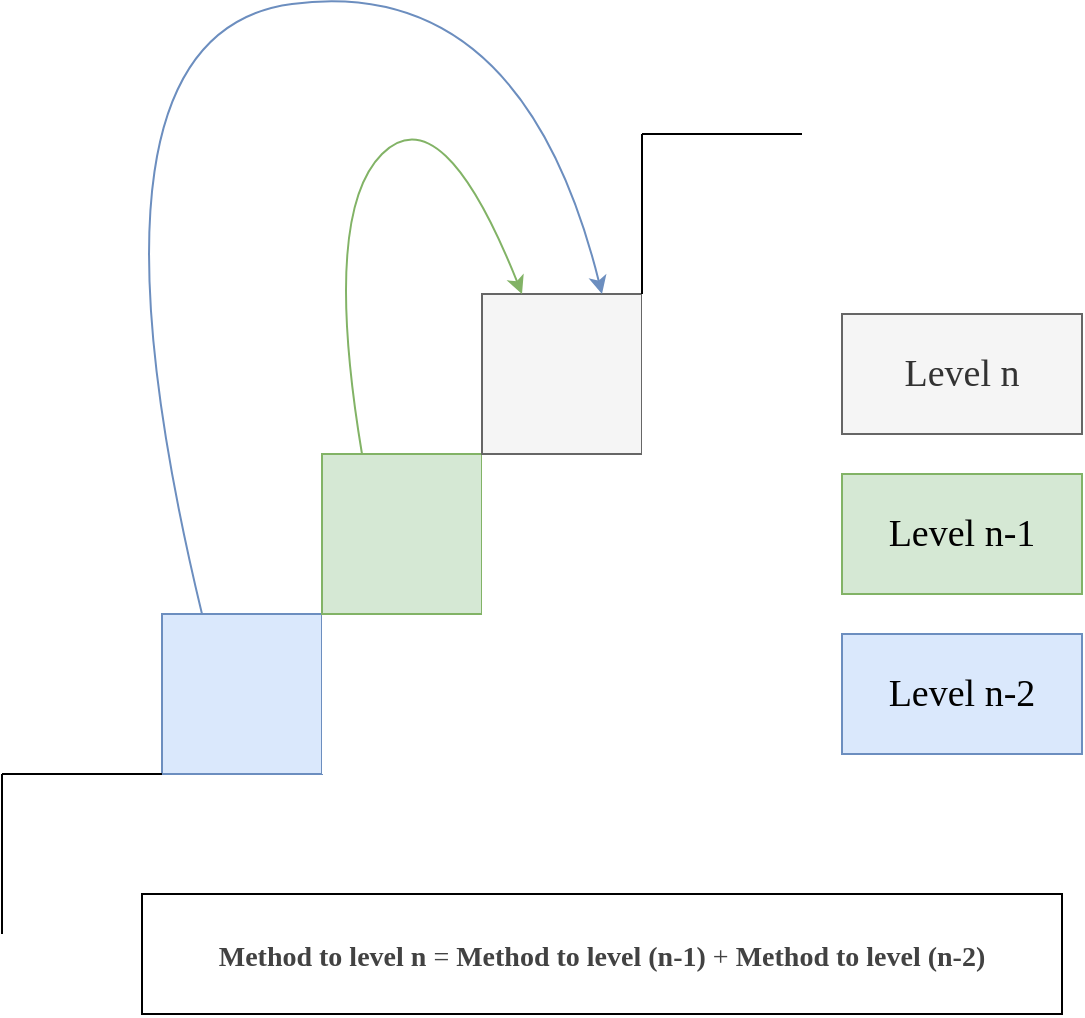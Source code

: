 <mxfile version="16.1.2" type="github">
  <diagram id="ZhDxLfCWwdSOOxpgiSUQ" name="Page-1">
    <mxGraphModel dx="770" dy="617" grid="1" gridSize="10" guides="1" tooltips="1" connect="1" arrows="1" fold="1" page="1" pageScale="1" pageWidth="827" pageHeight="1169" math="0" shadow="0">
      <root>
        <mxCell id="0" />
        <mxCell id="1" parent="0" />
        <mxCell id="o9HAYS2bmsH1AnF70Alj-1" value="" style="whiteSpace=wrap;html=1;aspect=fixed;fillColor=#dae8fc;strokeColor=#6c8ebf;" vertex="1" parent="1">
          <mxGeometry x="120" y="320" width="80" height="80" as="geometry" />
        </mxCell>
        <mxCell id="o9HAYS2bmsH1AnF70Alj-2" value="" style="whiteSpace=wrap;html=1;aspect=fixed;strokeColor=none;" vertex="1" parent="1">
          <mxGeometry x="200" y="320" width="80" height="80" as="geometry" />
        </mxCell>
        <mxCell id="o9HAYS2bmsH1AnF70Alj-3" value="" style="whiteSpace=wrap;html=1;aspect=fixed;fillColor=#d5e8d4;strokeColor=#82b366;" vertex="1" parent="1">
          <mxGeometry x="200" y="240" width="80" height="80" as="geometry" />
        </mxCell>
        <mxCell id="o9HAYS2bmsH1AnF70Alj-4" value="" style="whiteSpace=wrap;html=1;aspect=fixed;strokeColor=none;" vertex="1" parent="1">
          <mxGeometry x="280" y="320" width="80" height="80" as="geometry" />
        </mxCell>
        <mxCell id="o9HAYS2bmsH1AnF70Alj-5" value="" style="whiteSpace=wrap;html=1;aspect=fixed;strokeColor=none;" vertex="1" parent="1">
          <mxGeometry x="280" y="240" width="80" height="80" as="geometry" />
        </mxCell>
        <mxCell id="o9HAYS2bmsH1AnF70Alj-6" value="" style="whiteSpace=wrap;html=1;aspect=fixed;fillColor=#f5f5f5;fontColor=#333333;strokeColor=#666666;" vertex="1" parent="1">
          <mxGeometry x="280" y="160" width="80" height="80" as="geometry" />
        </mxCell>
        <mxCell id="o9HAYS2bmsH1AnF70Alj-7" value="" style="whiteSpace=wrap;html=1;aspect=fixed;strokeColor=none;" vertex="1" parent="1">
          <mxGeometry x="360" y="320" width="80" height="80" as="geometry" />
        </mxCell>
        <mxCell id="o9HAYS2bmsH1AnF70Alj-8" value="" style="whiteSpace=wrap;html=1;aspect=fixed;strokeColor=none;" vertex="1" parent="1">
          <mxGeometry x="360" y="240" width="80" height="80" as="geometry" />
        </mxCell>
        <mxCell id="o9HAYS2bmsH1AnF70Alj-9" value="" style="whiteSpace=wrap;html=1;aspect=fixed;strokeColor=none;" vertex="1" parent="1">
          <mxGeometry x="360" y="160" width="80" height="80" as="geometry" />
        </mxCell>
        <mxCell id="o9HAYS2bmsH1AnF70Alj-11" value="" style="curved=1;endArrow=classic;html=1;rounded=0;fillColor=#dae8fc;strokeColor=#6c8ebf;" edge="1" parent="1">
          <mxGeometry width="50" height="50" relative="1" as="geometry">
            <mxPoint x="140" y="320" as="sourcePoint" />
            <mxPoint x="340" y="160" as="targetPoint" />
            <Array as="points">
              <mxPoint x="70" y="30" />
              <mxPoint x="300" />
            </Array>
          </mxGeometry>
        </mxCell>
        <mxCell id="o9HAYS2bmsH1AnF70Alj-12" value="" style="curved=1;endArrow=classic;html=1;rounded=0;exitX=0.25;exitY=0;exitDx=0;exitDy=0;entryX=0.25;entryY=0;entryDx=0;entryDy=0;fillColor=#d5e8d4;strokeColor=#82b366;" edge="1" parent="1" source="o9HAYS2bmsH1AnF70Alj-3" target="o9HAYS2bmsH1AnF70Alj-6">
          <mxGeometry width="50" height="50" relative="1" as="geometry">
            <mxPoint x="190" y="160" as="sourcePoint" />
            <mxPoint x="240" y="110" as="targetPoint" />
            <Array as="points">
              <mxPoint x="200" y="120" />
              <mxPoint x="260" y="60" />
            </Array>
          </mxGeometry>
        </mxCell>
        <mxCell id="o9HAYS2bmsH1AnF70Alj-13" value="&lt;font face=&quot;Times New Roman&quot; style=&quot;font-size: 19px&quot;&gt;Level n&lt;/font&gt;" style="rounded=0;whiteSpace=wrap;html=1;fillColor=#f5f5f5;fontColor=#333333;strokeColor=#666666;" vertex="1" parent="1">
          <mxGeometry x="460" y="170" width="120" height="60" as="geometry" />
        </mxCell>
        <mxCell id="o9HAYS2bmsH1AnF70Alj-14" value="&lt;font face=&quot;Times New Roman&quot; style=&quot;font-size: 19px&quot;&gt;Level n-1&lt;/font&gt;" style="rounded=0;whiteSpace=wrap;html=1;fillColor=#d5e8d4;strokeColor=#82b366;" vertex="1" parent="1">
          <mxGeometry x="460" y="250" width="120" height="60" as="geometry" />
        </mxCell>
        <mxCell id="o9HAYS2bmsH1AnF70Alj-15" value="&lt;font face=&quot;Times New Roman&quot; style=&quot;font-size: 19px&quot;&gt;Level n-2&lt;/font&gt;" style="rounded=0;whiteSpace=wrap;html=1;fillColor=#dae8fc;strokeColor=#6c8ebf;" vertex="1" parent="1">
          <mxGeometry x="460" y="330" width="120" height="60" as="geometry" />
        </mxCell>
        <mxCell id="o9HAYS2bmsH1AnF70Alj-16" value="&lt;span style=&quot;box-sizing: border-box ; font-weight: bolder ; color: rgb(66 , 66 , 66) ; font-family: , &amp;#34;blinkmacsystemfont&amp;#34; , &amp;#34;segoe ui&amp;#34; , &amp;#34;pingfang sc&amp;#34; , &amp;#34;hiragino sans gb&amp;#34; , &amp;#34;microsoft yahei&amp;#34; , &amp;#34;helvetica neue&amp;#34; , &amp;#34;helvetica&amp;#34; , &amp;#34;arial&amp;#34; , sans-serif , &amp;#34;apple color emoji&amp;#34; , &amp;#34;segoe ui emoji&amp;#34; , &amp;#34;segoe ui symbol&amp;#34; ; font-size: 14px ; background-color: rgb(255 , 255 , 255)&quot;&gt;Method to level n&lt;/span&gt;&lt;span style=&quot;color: rgb(66 , 66 , 66) ; font-family: , &amp;#34;blinkmacsystemfont&amp;#34; , &amp;#34;segoe ui&amp;#34; , &amp;#34;pingfang sc&amp;#34; , &amp;#34;hiragino sans gb&amp;#34; , &amp;#34;microsoft yahei&amp;#34; , &amp;#34;helvetica neue&amp;#34; , &amp;#34;helvetica&amp;#34; , &amp;#34;arial&amp;#34; , sans-serif , &amp;#34;apple color emoji&amp;#34; , &amp;#34;segoe ui emoji&amp;#34; , &amp;#34;segoe ui symbol&amp;#34; ; font-size: 14px ; background-color: rgb(255 , 255 , 255)&quot;&gt;&amp;nbsp;=&amp;nbsp;&lt;/span&gt;&lt;span style=&quot;box-sizing: border-box ; font-weight: bolder ; color: rgb(66 , 66 , 66) ; font-family: , &amp;#34;blinkmacsystemfont&amp;#34; , &amp;#34;segoe ui&amp;#34; , &amp;#34;pingfang sc&amp;#34; , &amp;#34;hiragino sans gb&amp;#34; , &amp;#34;microsoft yahei&amp;#34; , &amp;#34;helvetica neue&amp;#34; , &amp;#34;helvetica&amp;#34; , &amp;#34;arial&amp;#34; , sans-serif , &amp;#34;apple color emoji&amp;#34; , &amp;#34;segoe ui emoji&amp;#34; , &amp;#34;segoe ui symbol&amp;#34; ; font-size: 14px ; background-color: rgb(255 , 255 , 255)&quot;&gt;Method to level (n-1)&lt;/span&gt;&lt;span style=&quot;color: rgb(66 , 66 , 66) ; font-family: , &amp;#34;blinkmacsystemfont&amp;#34; , &amp;#34;segoe ui&amp;#34; , &amp;#34;pingfang sc&amp;#34; , &amp;#34;hiragino sans gb&amp;#34; , &amp;#34;microsoft yahei&amp;#34; , &amp;#34;helvetica neue&amp;#34; , &amp;#34;helvetica&amp;#34; , &amp;#34;arial&amp;#34; , sans-serif , &amp;#34;apple color emoji&amp;#34; , &amp;#34;segoe ui emoji&amp;#34; , &amp;#34;segoe ui symbol&amp;#34; ; font-size: 14px ; background-color: rgb(255 , 255 , 255)&quot;&gt;&amp;nbsp;+&amp;nbsp;&lt;/span&gt;&lt;span style=&quot;box-sizing: border-box ; font-weight: bolder ; color: rgb(66 , 66 , 66) ; font-family: , &amp;#34;blinkmacsystemfont&amp;#34; , &amp;#34;segoe ui&amp;#34; , &amp;#34;pingfang sc&amp;#34; , &amp;#34;hiragino sans gb&amp;#34; , &amp;#34;microsoft yahei&amp;#34; , &amp;#34;helvetica neue&amp;#34; , &amp;#34;helvetica&amp;#34; , &amp;#34;arial&amp;#34; , sans-serif , &amp;#34;apple color emoji&amp;#34; , &amp;#34;segoe ui emoji&amp;#34; , &amp;#34;segoe ui symbol&amp;#34; ; font-size: 14px ; background-color: rgb(255 , 255 , 255)&quot;&gt;Method to level (n-2)&lt;/span&gt;" style="rounded=0;whiteSpace=wrap;html=1;fontFamily=Times New Roman;fontSize=19;" vertex="1" parent="1">
          <mxGeometry x="110" y="460" width="460" height="60" as="geometry" />
        </mxCell>
        <mxCell id="o9HAYS2bmsH1AnF70Alj-19" value="" style="endArrow=none;html=1;rounded=0;fontFamily=Times New Roman;fontSize=19;exitX=0;exitY=1;exitDx=0;exitDy=0;" edge="1" parent="1" source="o9HAYS2bmsH1AnF70Alj-1">
          <mxGeometry width="50" height="50" relative="1" as="geometry">
            <mxPoint x="340" y="280" as="sourcePoint" />
            <mxPoint x="40" y="400" as="targetPoint" />
          </mxGeometry>
        </mxCell>
        <mxCell id="o9HAYS2bmsH1AnF70Alj-21" value="" style="endArrow=none;html=1;rounded=0;fontFamily=Times New Roman;fontSize=19;" edge="1" parent="1">
          <mxGeometry width="50" height="50" relative="1" as="geometry">
            <mxPoint x="40" y="480" as="sourcePoint" />
            <mxPoint x="40" y="400" as="targetPoint" />
          </mxGeometry>
        </mxCell>
        <mxCell id="o9HAYS2bmsH1AnF70Alj-22" value="" style="endArrow=none;html=1;rounded=0;fontFamily=Times New Roman;fontSize=19;exitX=0;exitY=1;exitDx=0;exitDy=0;" edge="1" parent="1">
          <mxGeometry width="50" height="50" relative="1" as="geometry">
            <mxPoint x="440" y="80.0" as="sourcePoint" />
            <mxPoint x="360" y="80.0" as="targetPoint" />
          </mxGeometry>
        </mxCell>
        <mxCell id="o9HAYS2bmsH1AnF70Alj-23" value="" style="endArrow=none;html=1;rounded=0;fontFamily=Times New Roman;fontSize=19;" edge="1" parent="1">
          <mxGeometry width="50" height="50" relative="1" as="geometry">
            <mxPoint x="360" y="160" as="sourcePoint" />
            <mxPoint x="360" y="80.0" as="targetPoint" />
          </mxGeometry>
        </mxCell>
      </root>
    </mxGraphModel>
  </diagram>
</mxfile>
